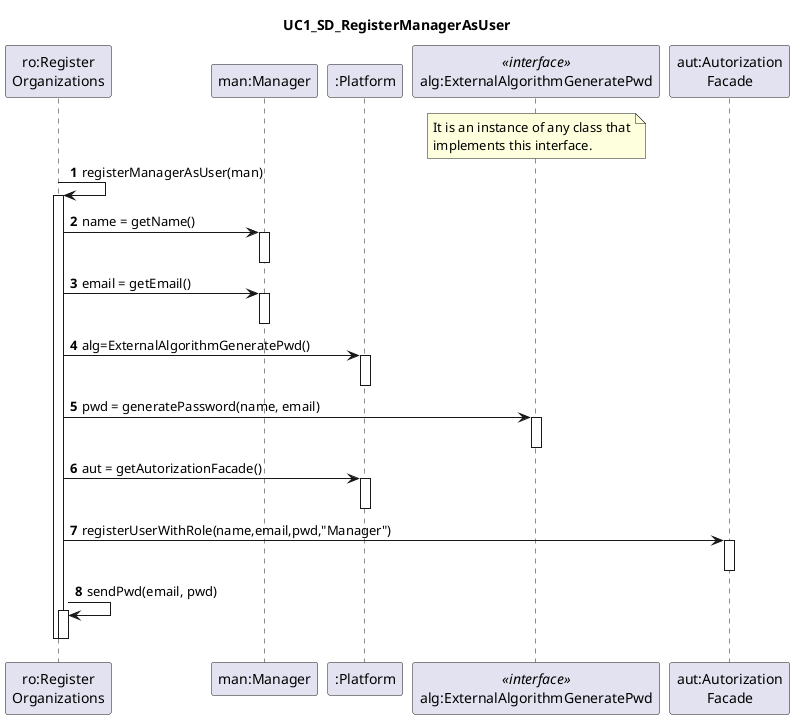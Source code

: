 @startuml
title UC1_SD_RegisterManagerAsUser
autonumber

participant "ro:Register\nOrganizations" as ORGS
participant "man:Manager" as MAN
participant ":Platform" as PLAT
participant "alg:ExternalAlgorithmGeneratePwd" as ALG << interface >>
participant "aut:Autorization\nFacade" as AUT

note over of ALG
 It is an instance of any class that
 implements this interface.
end note

ORGS -> ORGS: registerManagerAsUser(man)
activate ORGS

ORGS -> MAN: name = getName()
activate MAN
deactivate MAN
ORGS -> MAN: email = getEmail()
activate MAN
deactivate MAN

ORGS -> PLAT : alg=ExternalAlgorithmGeneratePwd()
activate PLAT
deactivate PLAT

ORGS -> ALG: pwd = generatePassword(name, email)
activate ALG
deactivate ALG

ORGS -> PLAT : aut = getAutorizationFacade()
activate PLAT
deactivate PLAT

ORGS -> AUT: registerUserWithRole(name,email,pwd,"Manager")
activate AUT
deactivate AUT


ORGS -> ORGS: sendPwd(email, pwd)
activate ORGS
deactivate ORGS

deactivate ORGS
@enduml
